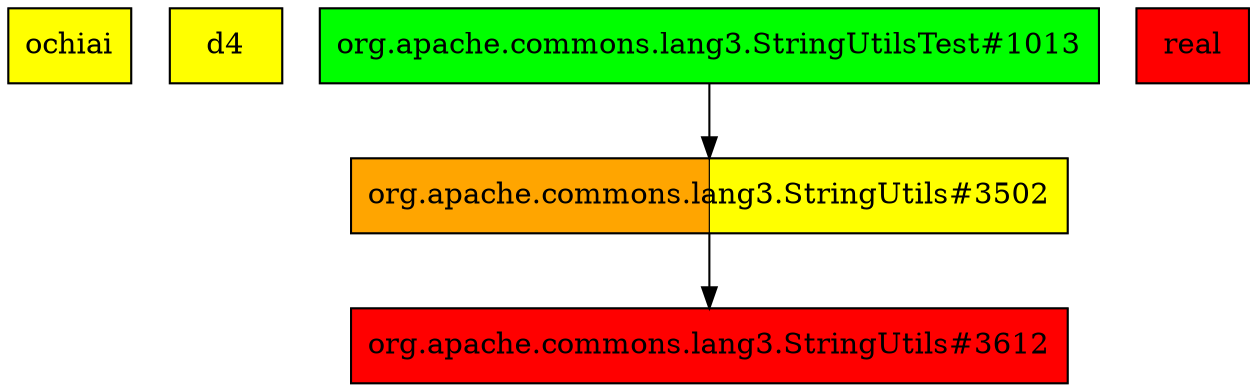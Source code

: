 digraph enhanced {
	"ochiai" [style=striped shape=box fillcolor="yellow"];
	"d4" [style=striped shape=box fillcolor="yellow"];
	"org.apache.commons.lang3.StringUtilsTest#1013" [style=striped shape=box fillcolor="green"];
	"org.apache.commons.lang3.StringUtils#3502" [style=striped shape=box fillcolor="orange:yellow"];
	"org.apache.commons.lang3.StringUtils#3612" [style=striped shape=box fillcolor="red"];
	"real" [style=striped shape=box fillcolor="red"];
	"org.apache.commons.lang3.StringUtils#3502" -> "org.apache.commons.lang3.StringUtils#3612";
	"org.apache.commons.lang3.StringUtilsTest#1013" -> "org.apache.commons.lang3.StringUtils#3502";
}
